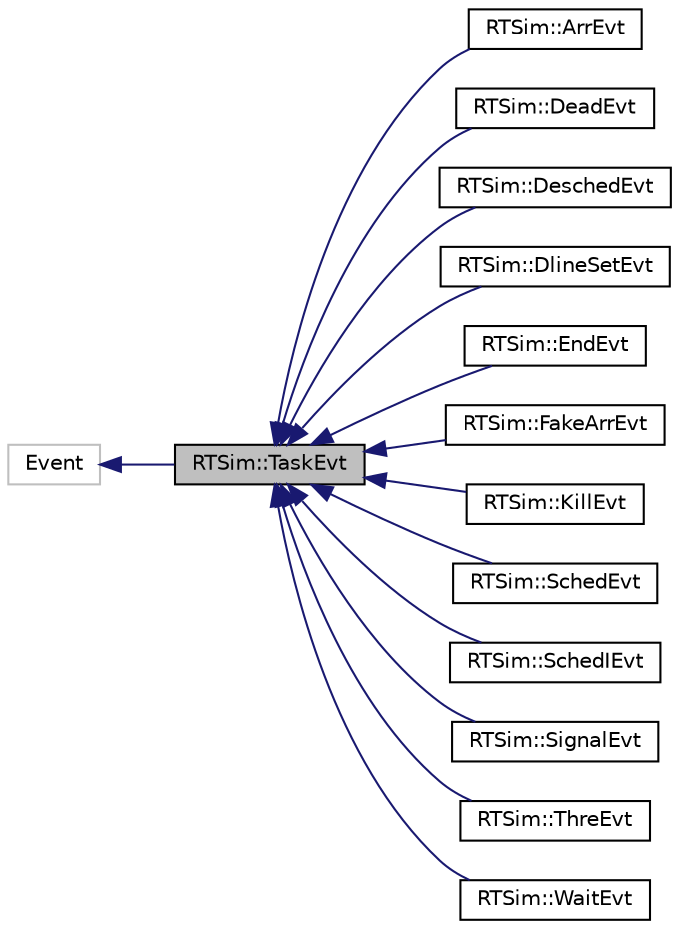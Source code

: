digraph "RTSim::TaskEvt"
{
  edge [fontname="Helvetica",fontsize="10",labelfontname="Helvetica",labelfontsize="10"];
  node [fontname="Helvetica",fontsize="10",shape=record];
  rankdir="LR";
  Node1 [label="RTSim::TaskEvt",height=0.2,width=0.4,color="black", fillcolor="grey75", style="filled", fontcolor="black"];
  Node2 -> Node1 [dir="back",color="midnightblue",fontsize="10",style="solid",fontname="Helvetica"];
  Node2 [label="Event",height=0.2,width=0.4,color="grey75", fillcolor="white", style="filled"];
  Node1 -> Node3 [dir="back",color="midnightblue",fontsize="10",style="solid",fontname="Helvetica"];
  Node3 [label="RTSim::ArrEvt",height=0.2,width=0.4,color="black", fillcolor="white", style="filled",URL="$d1/d1d/classRTSim_1_1ArrEvt.html"];
  Node1 -> Node4 [dir="back",color="midnightblue",fontsize="10",style="solid",fontname="Helvetica"];
  Node4 [label="RTSim::DeadEvt",height=0.2,width=0.4,color="black", fillcolor="white", style="filled",URL="$d8/d7e/classRTSim_1_1DeadEvt.html"];
  Node1 -> Node5 [dir="back",color="midnightblue",fontsize="10",style="solid",fontname="Helvetica"];
  Node5 [label="RTSim::DeschedEvt",height=0.2,width=0.4,color="black", fillcolor="white", style="filled",URL="$db/d71/classRTSim_1_1DeschedEvt.html"];
  Node1 -> Node6 [dir="back",color="midnightblue",fontsize="10",style="solid",fontname="Helvetica"];
  Node6 [label="RTSim::DlineSetEvt",height=0.2,width=0.4,color="black", fillcolor="white", style="filled",URL="$dd/d72/classRTSim_1_1DlineSetEvt.html"];
  Node1 -> Node7 [dir="back",color="midnightblue",fontsize="10",style="solid",fontname="Helvetica"];
  Node7 [label="RTSim::EndEvt",height=0.2,width=0.4,color="black", fillcolor="white", style="filled",URL="$d9/ddd/classRTSim_1_1EndEvt.html"];
  Node1 -> Node8 [dir="back",color="midnightblue",fontsize="10",style="solid",fontname="Helvetica"];
  Node8 [label="RTSim::FakeArrEvt",height=0.2,width=0.4,color="black", fillcolor="white", style="filled",URL="$d3/d67/classRTSim_1_1FakeArrEvt.html"];
  Node1 -> Node9 [dir="back",color="midnightblue",fontsize="10",style="solid",fontname="Helvetica"];
  Node9 [label="RTSim::KillEvt",height=0.2,width=0.4,color="black", fillcolor="white", style="filled",URL="$d5/d42/classRTSim_1_1KillEvt.html"];
  Node1 -> Node10 [dir="back",color="midnightblue",fontsize="10",style="solid",fontname="Helvetica"];
  Node10 [label="RTSim::SchedEvt",height=0.2,width=0.4,color="black", fillcolor="white", style="filled",URL="$d0/d5b/classRTSim_1_1SchedEvt.html"];
  Node1 -> Node11 [dir="back",color="midnightblue",fontsize="10",style="solid",fontname="Helvetica"];
  Node11 [label="RTSim::SchedIEvt",height=0.2,width=0.4,color="black", fillcolor="white", style="filled",URL="$dd/d34/classRTSim_1_1SchedIEvt.html"];
  Node1 -> Node12 [dir="back",color="midnightblue",fontsize="10",style="solid",fontname="Helvetica"];
  Node12 [label="RTSim::SignalEvt",height=0.2,width=0.4,color="black", fillcolor="white", style="filled",URL="$da/dd3/classRTSim_1_1SignalEvt.html"];
  Node1 -> Node13 [dir="back",color="midnightblue",fontsize="10",style="solid",fontname="Helvetica"];
  Node13 [label="RTSim::ThreEvt",height=0.2,width=0.4,color="black", fillcolor="white", style="filled",URL="$d0/d02/classRTSim_1_1ThreEvt.html"];
  Node1 -> Node14 [dir="back",color="midnightblue",fontsize="10",style="solid",fontname="Helvetica"];
  Node14 [label="RTSim::WaitEvt",height=0.2,width=0.4,color="black", fillcolor="white", style="filled",URL="$db/d01/classRTSim_1_1WaitEvt.html"];
}
